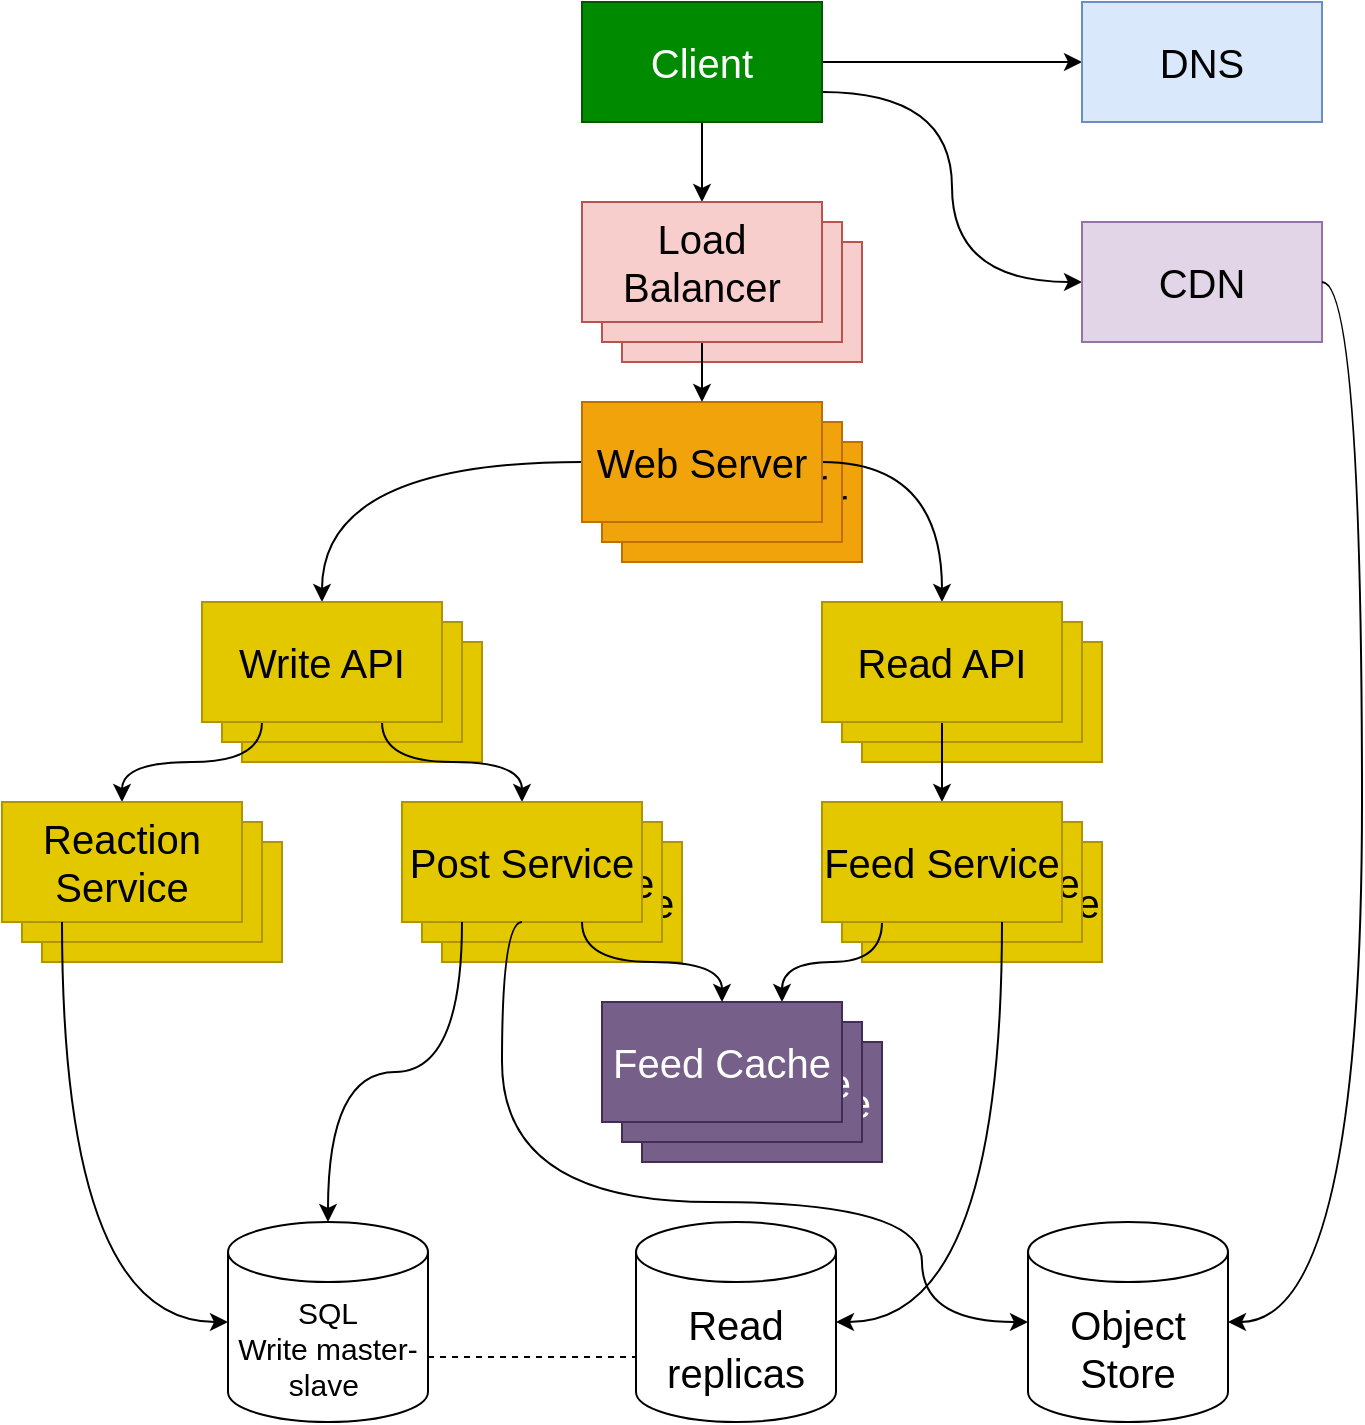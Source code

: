 <mxfile version="24.1.0" type="device">
  <diagram name="Сторінка-1" id="xNuX0fLDY9kkAoU1iqvL">
    <mxGraphModel dx="1100" dy="942" grid="1" gridSize="10" guides="1" tooltips="1" connect="1" arrows="1" fold="1" page="1" pageScale="1" pageWidth="827" pageHeight="1169" math="0" shadow="0">
      <root>
        <mxCell id="0" />
        <mxCell id="1" parent="0" />
        <mxCell id="bRwk9zDZZ50Ta1q1J5nH-25" value="&lt;font style=&quot;font-size: 20px;&quot;&gt;Feed Cache&lt;/font&gt;" style="rounded=0;whiteSpace=wrap;html=1;fillColor=#76608a;fontColor=#ffffff;strokeColor=#432D57;" vertex="1" parent="1">
          <mxGeometry x="370" y="580" width="120" height="60" as="geometry" />
        </mxCell>
        <mxCell id="bRwk9zDZZ50Ta1q1J5nH-24" value="&lt;font style=&quot;font-size: 20px;&quot;&gt;Feed Cache&lt;/font&gt;" style="rounded=0;whiteSpace=wrap;html=1;fillColor=#76608a;fontColor=#ffffff;strokeColor=#432D57;" vertex="1" parent="1">
          <mxGeometry x="360" y="570" width="120" height="60" as="geometry" />
        </mxCell>
        <mxCell id="bRwk9zDZZ50Ta1q1J5nH-21" value="&lt;font style=&quot;font-size: 20px;&quot;&gt;Reaction Service&lt;/font&gt;" style="rounded=0;whiteSpace=wrap;html=1;fillColor=#e3c800;fontColor=#000000;strokeColor=#B09500;" vertex="1" parent="1">
          <mxGeometry x="70" y="480" width="120" height="60" as="geometry" />
        </mxCell>
        <mxCell id="bRwk9zDZZ50Ta1q1J5nH-20" value="&lt;font style=&quot;font-size: 20px;&quot;&gt;Reaction Service&lt;/font&gt;" style="rounded=0;whiteSpace=wrap;html=1;fillColor=#e3c800;fontColor=#000000;strokeColor=#B09500;" vertex="1" parent="1">
          <mxGeometry x="60" y="470" width="120" height="60" as="geometry" />
        </mxCell>
        <mxCell id="bRwk9zDZZ50Ta1q1J5nH-19" value="&lt;font style=&quot;font-size: 20px;&quot;&gt;Post Service&lt;/font&gt;" style="rounded=0;whiteSpace=wrap;html=1;fillColor=#e3c800;fontColor=#000000;strokeColor=#B09500;" vertex="1" parent="1">
          <mxGeometry x="270" y="480" width="120" height="60" as="geometry" />
        </mxCell>
        <mxCell id="bRwk9zDZZ50Ta1q1J5nH-18" value="&lt;font style=&quot;font-size: 20px;&quot;&gt;Post Service&lt;/font&gt;" style="rounded=0;whiteSpace=wrap;html=1;fillColor=#e3c800;fontColor=#000000;strokeColor=#B09500;" vertex="1" parent="1">
          <mxGeometry x="260" y="470" width="120" height="60" as="geometry" />
        </mxCell>
        <mxCell id="bRwk9zDZZ50Ta1q1J5nH-17" value="&lt;font style=&quot;font-size: 20px;&quot;&gt;Feed Service&lt;/font&gt;" style="rounded=0;whiteSpace=wrap;html=1;fillColor=#e3c800;fontColor=#000000;strokeColor=#B09500;" vertex="1" parent="1">
          <mxGeometry x="480" y="480" width="120" height="60" as="geometry" />
        </mxCell>
        <mxCell id="bRwk9zDZZ50Ta1q1J5nH-16" value="&lt;font style=&quot;font-size: 20px;&quot;&gt;Feed Service&lt;/font&gt;" style="rounded=0;whiteSpace=wrap;html=1;fillColor=#e3c800;fontColor=#000000;strokeColor=#B09500;" vertex="1" parent="1">
          <mxGeometry x="470" y="470" width="120" height="60" as="geometry" />
        </mxCell>
        <mxCell id="bRwk9zDZZ50Ta1q1J5nH-15" value="&lt;font style=&quot;font-size: 20px;&quot;&gt;Read API&lt;/font&gt;" style="rounded=0;whiteSpace=wrap;html=1;fillColor=#e3c800;fontColor=#000000;strokeColor=#B09500;" vertex="1" parent="1">
          <mxGeometry x="480" y="380" width="120" height="60" as="geometry" />
        </mxCell>
        <mxCell id="bRwk9zDZZ50Ta1q1J5nH-14" value="&lt;font style=&quot;font-size: 20px;&quot;&gt;Read API&lt;/font&gt;" style="rounded=0;whiteSpace=wrap;html=1;fillColor=#e3c800;fontColor=#000000;strokeColor=#B09500;" vertex="1" parent="1">
          <mxGeometry x="470" y="370" width="120" height="60" as="geometry" />
        </mxCell>
        <mxCell id="bRwk9zDZZ50Ta1q1J5nH-13" value="&lt;font style=&quot;font-size: 20px;&quot;&gt;Write API&lt;/font&gt;" style="rounded=0;whiteSpace=wrap;html=1;fillColor=#e3c800;fontColor=#000000;strokeColor=#B09500;" vertex="1" parent="1">
          <mxGeometry x="170" y="380" width="120" height="60" as="geometry" />
        </mxCell>
        <mxCell id="bRwk9zDZZ50Ta1q1J5nH-12" value="&lt;font style=&quot;font-size: 20px;&quot;&gt;Write API&lt;/font&gt;" style="rounded=0;whiteSpace=wrap;html=1;fillColor=#e3c800;fontColor=#000000;strokeColor=#B09500;" vertex="1" parent="1">
          <mxGeometry x="160" y="370" width="120" height="60" as="geometry" />
        </mxCell>
        <mxCell id="bRwk9zDZZ50Ta1q1J5nH-11" value="&lt;font style=&quot;font-size: 20px;&quot;&gt;Web Server&lt;/font&gt;" style="rounded=0;whiteSpace=wrap;html=1;fillColor=#f0a30a;fontColor=#000000;strokeColor=#BD7000;" vertex="1" parent="1">
          <mxGeometry x="360" y="280" width="120" height="60" as="geometry" />
        </mxCell>
        <mxCell id="bRwk9zDZZ50Ta1q1J5nH-10" value="&lt;font style=&quot;font-size: 20px;&quot;&gt;Web Server&lt;/font&gt;" style="rounded=0;whiteSpace=wrap;html=1;fillColor=#f0a30a;fontColor=#000000;strokeColor=#BD7000;" vertex="1" parent="1">
          <mxGeometry x="350" y="270" width="120" height="60" as="geometry" />
        </mxCell>
        <mxCell id="bRwk9zDZZ50Ta1q1J5nH-6" value="&lt;font style=&quot;font-size: 20px;&quot;&gt;Load Balancer&lt;/font&gt;" style="rounded=0;whiteSpace=wrap;html=1;fillColor=#f8cecc;strokeColor=#b85450;" vertex="1" parent="1">
          <mxGeometry x="360" y="180" width="120" height="60" as="geometry" />
        </mxCell>
        <mxCell id="yM8Tq4fXj_fgESCg39oE-15" style="edgeStyle=orthogonalEdgeStyle;rounded=0;orthogonalLoop=1;jettySize=auto;html=1;exitX=0.5;exitY=1;exitDx=0;exitDy=0;entryX=0.5;entryY=0;entryDx=0;entryDy=0;" parent="1" source="yM8Tq4fXj_fgESCg39oE-1" target="bRwk9zDZZ50Ta1q1J5nH-3" edge="1">
          <mxGeometry relative="1" as="geometry" />
        </mxCell>
        <mxCell id="bRwk9zDZZ50Ta1q1J5nH-7" style="edgeStyle=orthogonalEdgeStyle;rounded=0;orthogonalLoop=1;jettySize=auto;html=1;exitX=1;exitY=0.5;exitDx=0;exitDy=0;entryX=0;entryY=0.5;entryDx=0;entryDy=0;curved=1;" edge="1" parent="1" source="yM8Tq4fXj_fgESCg39oE-1" target="bRwk9zDZZ50Ta1q1J5nH-1">
          <mxGeometry relative="1" as="geometry" />
        </mxCell>
        <mxCell id="bRwk9zDZZ50Ta1q1J5nH-8" style="edgeStyle=orthogonalEdgeStyle;rounded=0;orthogonalLoop=1;jettySize=auto;html=1;exitX=1;exitY=0.75;exitDx=0;exitDy=0;entryX=0;entryY=0.5;entryDx=0;entryDy=0;curved=1;" edge="1" parent="1" source="yM8Tq4fXj_fgESCg39oE-1" target="bRwk9zDZZ50Ta1q1J5nH-2">
          <mxGeometry relative="1" as="geometry" />
        </mxCell>
        <mxCell id="yM8Tq4fXj_fgESCg39oE-1" value="&lt;font style=&quot;font-size: 20px;&quot;&gt;Client&lt;/font&gt;" style="rounded=0;whiteSpace=wrap;html=1;fillColor=#008a00;fontColor=#ffffff;strokeColor=#005700;" parent="1" vertex="1">
          <mxGeometry x="340" y="60" width="120" height="60" as="geometry" />
        </mxCell>
        <mxCell id="yM8Tq4fXj_fgESCg39oE-16" style="edgeStyle=orthogonalEdgeStyle;rounded=0;orthogonalLoop=1;jettySize=auto;html=1;exitX=1;exitY=0.5;exitDx=0;exitDy=0;entryX=0.5;entryY=0;entryDx=0;entryDy=0;curved=1;" parent="1" source="yM8Tq4fXj_fgESCg39oE-2" target="yM8Tq4fXj_fgESCg39oE-3" edge="1">
          <mxGeometry relative="1" as="geometry" />
        </mxCell>
        <mxCell id="yM8Tq4fXj_fgESCg39oE-17" style="edgeStyle=orthogonalEdgeStyle;rounded=0;orthogonalLoop=1;jettySize=auto;html=1;exitX=0;exitY=0.5;exitDx=0;exitDy=0;entryX=0.5;entryY=0;entryDx=0;entryDy=0;curved=1;" parent="1" source="yM8Tq4fXj_fgESCg39oE-2" target="yM8Tq4fXj_fgESCg39oE-4" edge="1">
          <mxGeometry relative="1" as="geometry" />
        </mxCell>
        <mxCell id="yM8Tq4fXj_fgESCg39oE-2" value="&lt;font style=&quot;font-size: 20px;&quot;&gt;Web Server&lt;/font&gt;" style="rounded=0;whiteSpace=wrap;html=1;fillColor=#f0a30a;fontColor=#000000;strokeColor=#BD7000;" parent="1" vertex="1">
          <mxGeometry x="340" y="260" width="120" height="60" as="geometry" />
        </mxCell>
        <mxCell id="yM8Tq4fXj_fgESCg39oE-29" style="edgeStyle=orthogonalEdgeStyle;rounded=0;orthogonalLoop=1;jettySize=auto;html=1;exitX=0.5;exitY=1;exitDx=0;exitDy=0;entryX=0.5;entryY=0;entryDx=0;entryDy=0;" parent="1" source="yM8Tq4fXj_fgESCg39oE-3" target="yM8Tq4fXj_fgESCg39oE-8" edge="1">
          <mxGeometry relative="1" as="geometry" />
        </mxCell>
        <mxCell id="yM8Tq4fXj_fgESCg39oE-3" value="&lt;font style=&quot;font-size: 20px;&quot;&gt;Read API&lt;/font&gt;" style="rounded=0;whiteSpace=wrap;html=1;fillColor=#e3c800;fontColor=#000000;strokeColor=#B09500;" parent="1" vertex="1">
          <mxGeometry x="460" y="360" width="120" height="60" as="geometry" />
        </mxCell>
        <mxCell id="yM8Tq4fXj_fgESCg39oE-18" style="edgeStyle=orthogonalEdgeStyle;rounded=0;orthogonalLoop=1;jettySize=auto;html=1;exitX=0.75;exitY=1;exitDx=0;exitDy=0;entryX=0.5;entryY=0;entryDx=0;entryDy=0;curved=1;" parent="1" source="yM8Tq4fXj_fgESCg39oE-4" target="yM8Tq4fXj_fgESCg39oE-6" edge="1">
          <mxGeometry relative="1" as="geometry" />
        </mxCell>
        <mxCell id="yM8Tq4fXj_fgESCg39oE-36" style="edgeStyle=orthogonalEdgeStyle;rounded=0;orthogonalLoop=1;jettySize=auto;html=1;exitX=0.25;exitY=1;exitDx=0;exitDy=0;entryX=0.5;entryY=0;entryDx=0;entryDy=0;curved=1;" parent="1" source="yM8Tq4fXj_fgESCg39oE-4" target="yM8Tq4fXj_fgESCg39oE-34" edge="1">
          <mxGeometry relative="1" as="geometry" />
        </mxCell>
        <mxCell id="yM8Tq4fXj_fgESCg39oE-4" value="&lt;font style=&quot;font-size: 20px;&quot;&gt;Write API&lt;/font&gt;" style="rounded=0;whiteSpace=wrap;html=1;fillColor=#e3c800;fontColor=#000000;strokeColor=#B09500;" parent="1" vertex="1">
          <mxGeometry x="150" y="360" width="120" height="60" as="geometry" />
        </mxCell>
        <mxCell id="yM8Tq4fXj_fgESCg39oE-6" value="&lt;font style=&quot;font-size: 20px;&quot;&gt;Post Service&lt;/font&gt;" style="rounded=0;whiteSpace=wrap;html=1;fillColor=#e3c800;fontColor=#000000;strokeColor=#B09500;" parent="1" vertex="1">
          <mxGeometry x="250" y="460" width="120" height="60" as="geometry" />
        </mxCell>
        <mxCell id="yM8Tq4fXj_fgESCg39oE-28" style="edgeStyle=orthogonalEdgeStyle;rounded=0;orthogonalLoop=1;jettySize=auto;html=1;exitX=0.25;exitY=1;exitDx=0;exitDy=0;entryX=0.75;entryY=0;entryDx=0;entryDy=0;curved=1;" parent="1" source="yM8Tq4fXj_fgESCg39oE-8" target="yM8Tq4fXj_fgESCg39oE-12" edge="1">
          <mxGeometry relative="1" as="geometry" />
        </mxCell>
        <mxCell id="yM8Tq4fXj_fgESCg39oE-8" value="&lt;font style=&quot;font-size: 20px;&quot;&gt;Feed Service&lt;/font&gt;" style="rounded=0;whiteSpace=wrap;html=1;fillColor=#e3c800;fontColor=#000000;strokeColor=#B09500;" parent="1" vertex="1">
          <mxGeometry x="460" y="460" width="120" height="60" as="geometry" />
        </mxCell>
        <mxCell id="yM8Tq4fXj_fgESCg39oE-9" value="&lt;font style=&quot;font-size: 15px;&quot;&gt;SQL&lt;/font&gt;&lt;div style=&quot;font-size: 15px;&quot;&gt;&lt;font style=&quot;font-size: 15px;&quot;&gt;Write master-slave&amp;nbsp;&lt;/font&gt;&lt;/div&gt;" style="shape=cylinder3;whiteSpace=wrap;html=1;boundedLbl=1;backgroundOutline=1;size=15;" parent="1" vertex="1">
          <mxGeometry x="163" y="670" width="100" height="100" as="geometry" />
        </mxCell>
        <mxCell id="yM8Tq4fXj_fgESCg39oE-10" value="&lt;font style=&quot;font-size: 20px;&quot;&gt;Object Store&lt;/font&gt;" style="shape=cylinder3;whiteSpace=wrap;html=1;boundedLbl=1;backgroundOutline=1;size=15;" parent="1" vertex="1">
          <mxGeometry x="563" y="670" width="100" height="100" as="geometry" />
        </mxCell>
        <mxCell id="yM8Tq4fXj_fgESCg39oE-12" value="&lt;font style=&quot;font-size: 20px;&quot;&gt;Feed Cache&lt;/font&gt;" style="rounded=0;whiteSpace=wrap;html=1;fillColor=#76608a;fontColor=#ffffff;strokeColor=#432D57;" parent="1" vertex="1">
          <mxGeometry x="350" y="560" width="120" height="60" as="geometry" />
        </mxCell>
        <mxCell id="yM8Tq4fXj_fgESCg39oE-26" value="" style="endArrow=classic;html=1;rounded=0;exitX=0.75;exitY=1;exitDx=0;exitDy=0;entryX=0.5;entryY=0;entryDx=0;entryDy=0;edgeStyle=orthogonalEdgeStyle;curved=1;" parent="1" source="yM8Tq4fXj_fgESCg39oE-6" target="yM8Tq4fXj_fgESCg39oE-12" edge="1">
          <mxGeometry width="50" height="50" relative="1" as="geometry">
            <mxPoint x="620" y="480" as="sourcePoint" />
            <mxPoint x="670" y="430" as="targetPoint" />
          </mxGeometry>
        </mxCell>
        <mxCell id="yM8Tq4fXj_fgESCg39oE-34" value="&lt;font style=&quot;font-size: 20px;&quot;&gt;Reaction Service&lt;/font&gt;" style="rounded=0;whiteSpace=wrap;html=1;fillColor=#e3c800;fontColor=#000000;strokeColor=#B09500;" parent="1" vertex="1">
          <mxGeometry x="50" y="460" width="120" height="60" as="geometry" />
        </mxCell>
        <mxCell id="yM8Tq4fXj_fgESCg39oE-37" style="edgeStyle=orthogonalEdgeStyle;rounded=0;orthogonalLoop=1;jettySize=auto;html=1;exitX=0.25;exitY=1;exitDx=0;exitDy=0;entryX=0;entryY=0.5;entryDx=0;entryDy=0;entryPerimeter=0;curved=1;" parent="1" source="yM8Tq4fXj_fgESCg39oE-34" target="yM8Tq4fXj_fgESCg39oE-9" edge="1">
          <mxGeometry relative="1" as="geometry" />
        </mxCell>
        <mxCell id="yM8Tq4fXj_fgESCg39oE-41" style="edgeStyle=orthogonalEdgeStyle;rounded=0;orthogonalLoop=1;jettySize=auto;html=1;exitX=0.75;exitY=1;exitDx=0;exitDy=0;entryX=1;entryY=0.5;entryDx=0;entryDy=0;entryPerimeter=0;curved=1;" parent="1" source="yM8Tq4fXj_fgESCg39oE-8" target="bRwk9zDZZ50Ta1q1J5nH-26" edge="1">
          <mxGeometry relative="1" as="geometry" />
        </mxCell>
        <mxCell id="bRwk9zDZZ50Ta1q1J5nH-1" value="&lt;font style=&quot;font-size: 20px;&quot;&gt;DNS&lt;/font&gt;" style="rounded=0;whiteSpace=wrap;html=1;fillColor=#dae8fc;strokeColor=#6c8ebf;" vertex="1" parent="1">
          <mxGeometry x="590" y="60" width="120" height="60" as="geometry" />
        </mxCell>
        <mxCell id="bRwk9zDZZ50Ta1q1J5nH-2" value="&lt;font style=&quot;font-size: 20px;&quot;&gt;CDN&lt;/font&gt;" style="rounded=0;whiteSpace=wrap;html=1;fillColor=#e1d5e7;strokeColor=#9673a6;" vertex="1" parent="1">
          <mxGeometry x="590" y="170" width="120" height="60" as="geometry" />
        </mxCell>
        <mxCell id="bRwk9zDZZ50Ta1q1J5nH-4" style="edgeStyle=orthogonalEdgeStyle;rounded=0;orthogonalLoop=1;jettySize=auto;html=1;exitX=0.5;exitY=1;exitDx=0;exitDy=0;entryX=0.5;entryY=0;entryDx=0;entryDy=0;" edge="1" parent="1" source="bRwk9zDZZ50Ta1q1J5nH-3" target="yM8Tq4fXj_fgESCg39oE-2">
          <mxGeometry relative="1" as="geometry" />
        </mxCell>
        <mxCell id="bRwk9zDZZ50Ta1q1J5nH-5" value="&lt;font style=&quot;font-size: 20px;&quot;&gt;Load Balancer&lt;/font&gt;" style="rounded=0;whiteSpace=wrap;html=1;fillColor=#f8cecc;strokeColor=#b85450;" vertex="1" parent="1">
          <mxGeometry x="350" y="170" width="120" height="60" as="geometry" />
        </mxCell>
        <mxCell id="bRwk9zDZZ50Ta1q1J5nH-3" value="&lt;font style=&quot;font-size: 20px;&quot;&gt;Load Balancer&lt;/font&gt;" style="rounded=0;whiteSpace=wrap;html=1;fillColor=#f8cecc;strokeColor=#b85450;" vertex="1" parent="1">
          <mxGeometry x="340" y="160" width="120" height="60" as="geometry" />
        </mxCell>
        <mxCell id="bRwk9zDZZ50Ta1q1J5nH-9" style="edgeStyle=orthogonalEdgeStyle;rounded=0;orthogonalLoop=1;jettySize=auto;html=1;exitX=1;exitY=0.5;exitDx=0;exitDy=0;entryX=1;entryY=0.5;entryDx=0;entryDy=0;entryPerimeter=0;curved=1;" edge="1" parent="1" source="bRwk9zDZZ50Ta1q1J5nH-2" target="yM8Tq4fXj_fgESCg39oE-10">
          <mxGeometry relative="1" as="geometry" />
        </mxCell>
        <mxCell id="bRwk9zDZZ50Ta1q1J5nH-26" value="&lt;span style=&quot;font-size: 20px;&quot;&gt;Read replicas&lt;/span&gt;" style="shape=cylinder3;whiteSpace=wrap;html=1;boundedLbl=1;backgroundOutline=1;size=15;" vertex="1" parent="1">
          <mxGeometry x="367" y="670" width="100" height="100" as="geometry" />
        </mxCell>
        <mxCell id="bRwk9zDZZ50Ta1q1J5nH-29" value="" style="endArrow=none;dashed=1;html=1;rounded=0;entryX=0;entryY=0;entryDx=0;entryDy=67.5;entryPerimeter=0;exitX=1;exitY=0;exitDx=0;exitDy=67.5;exitPerimeter=0;" edge="1" parent="1" source="yM8Tq4fXj_fgESCg39oE-9" target="bRwk9zDZZ50Ta1q1J5nH-26">
          <mxGeometry width="50" height="50" relative="1" as="geometry">
            <mxPoint x="393" y="420" as="sourcePoint" />
            <mxPoint x="443" y="370" as="targetPoint" />
          </mxGeometry>
        </mxCell>
        <mxCell id="bRwk9zDZZ50Ta1q1J5nH-33" style="edgeStyle=orthogonalEdgeStyle;rounded=0;orthogonalLoop=1;jettySize=auto;html=1;exitX=0.25;exitY=1;exitDx=0;exitDy=0;entryX=0.5;entryY=0;entryDx=0;entryDy=0;entryPerimeter=0;curved=1;" edge="1" parent="1" source="yM8Tq4fXj_fgESCg39oE-6" target="yM8Tq4fXj_fgESCg39oE-9">
          <mxGeometry relative="1" as="geometry" />
        </mxCell>
        <mxCell id="bRwk9zDZZ50Ta1q1J5nH-34" style="edgeStyle=orthogonalEdgeStyle;rounded=0;orthogonalLoop=1;jettySize=auto;html=1;exitX=0.5;exitY=1;exitDx=0;exitDy=0;entryX=0;entryY=0.5;entryDx=0;entryDy=0;entryPerimeter=0;curved=1;" edge="1" parent="1" source="yM8Tq4fXj_fgESCg39oE-6" target="yM8Tq4fXj_fgESCg39oE-10">
          <mxGeometry relative="1" as="geometry">
            <Array as="points">
              <mxPoint x="300" y="520" />
              <mxPoint x="300" y="660" />
              <mxPoint x="510" y="660" />
              <mxPoint x="510" y="720" />
            </Array>
          </mxGeometry>
        </mxCell>
      </root>
    </mxGraphModel>
  </diagram>
</mxfile>
